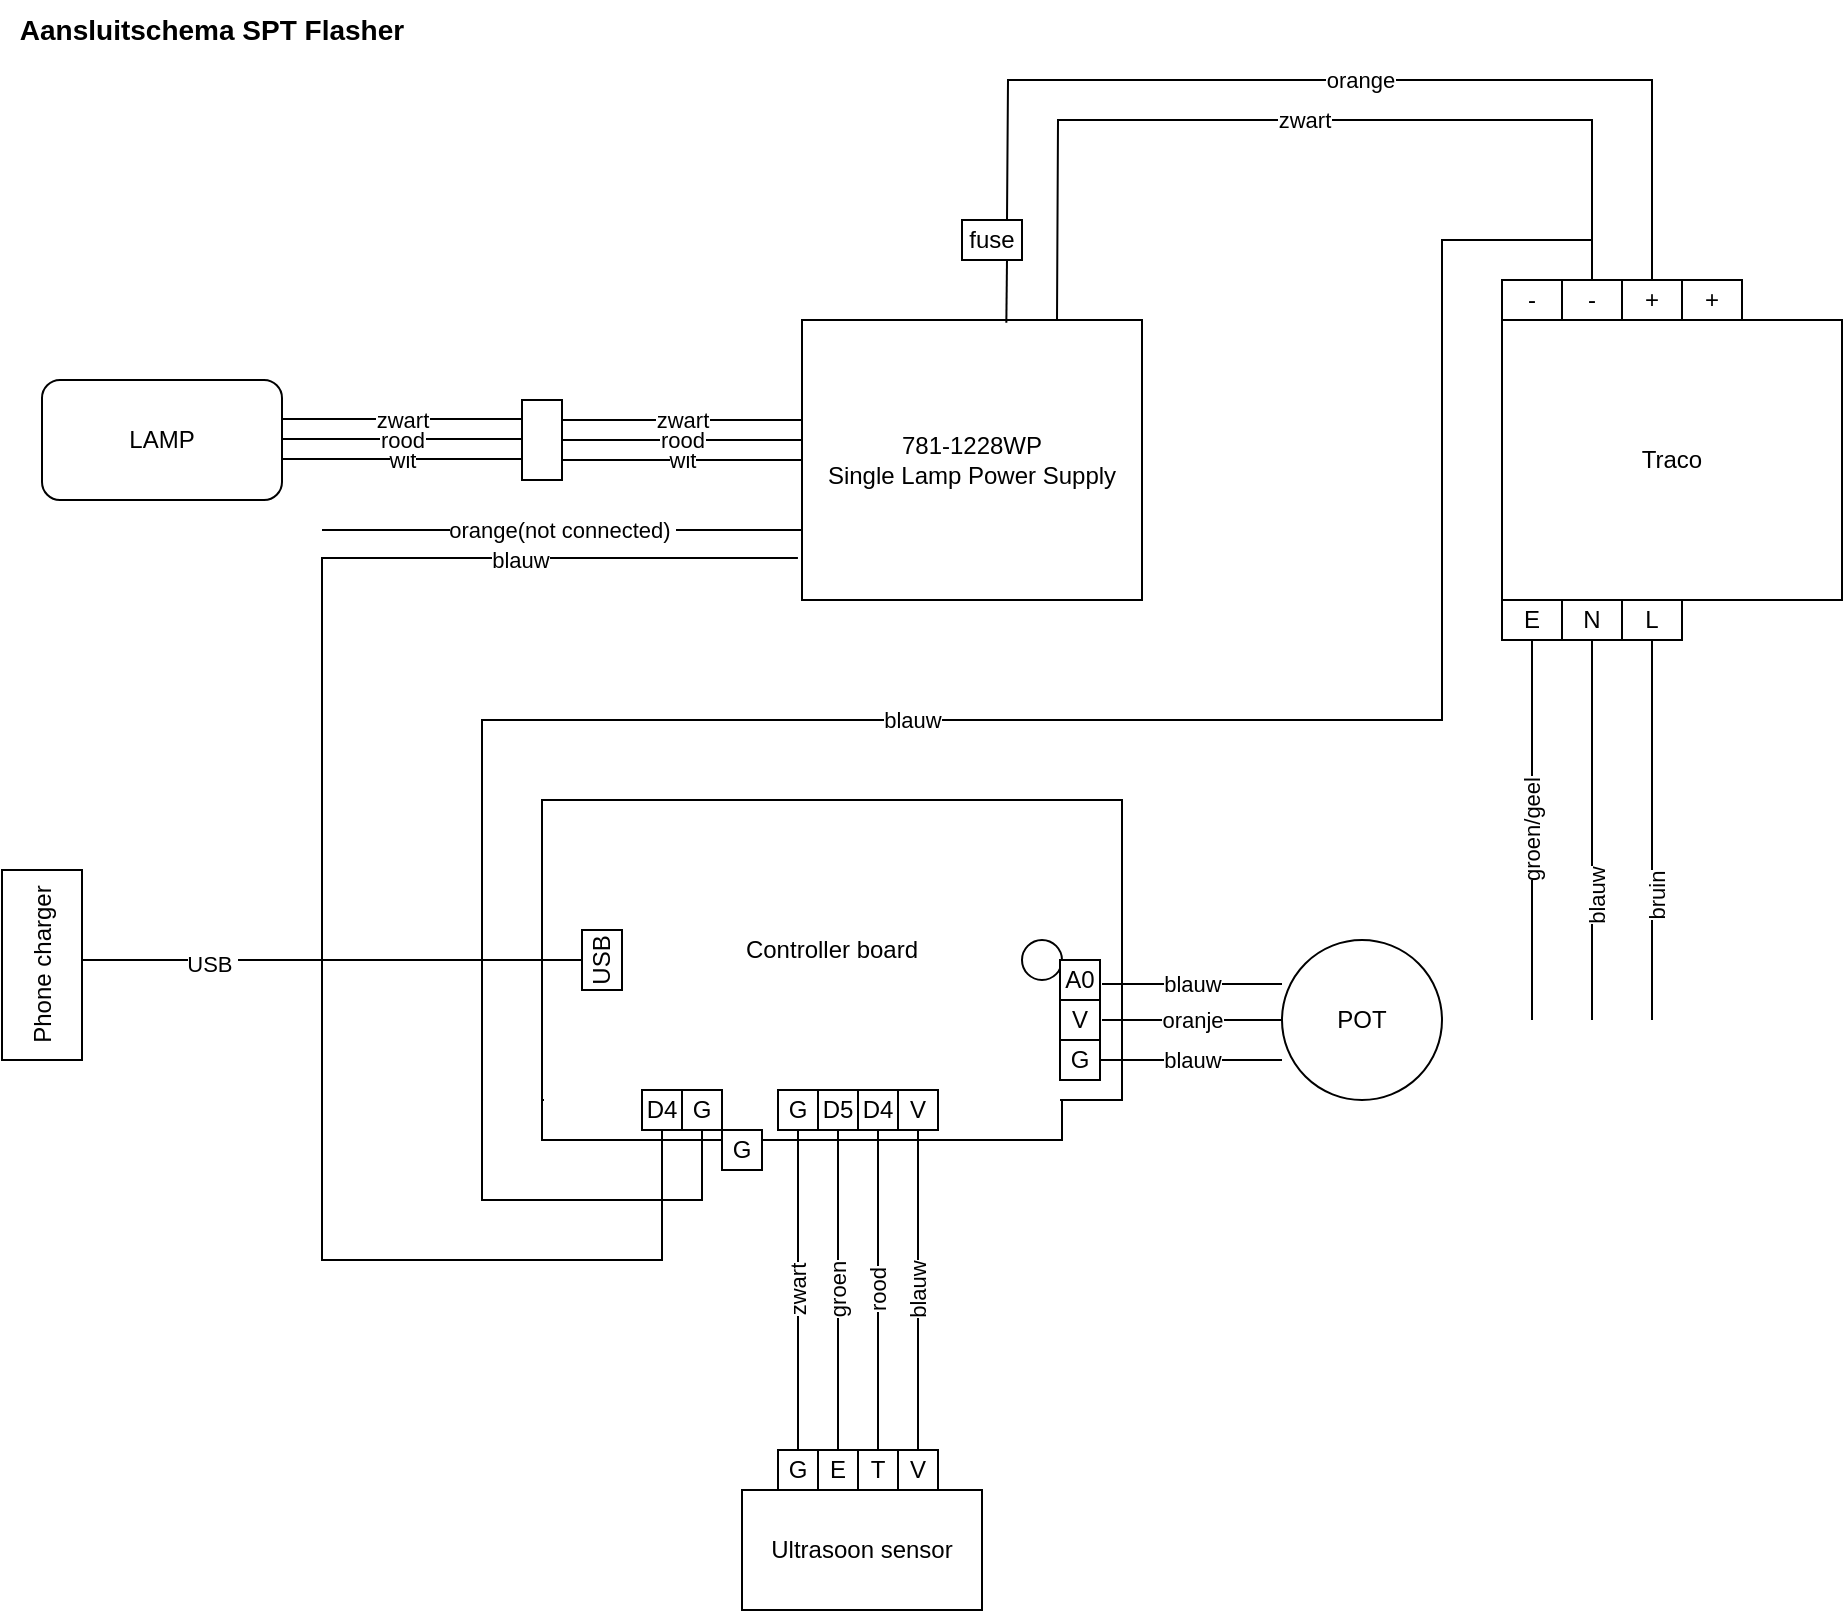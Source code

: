 <mxfile version="20.7.4" type="device"><diagram name="Page-1" id="16e2658f-23c8-b752-8be9-c03fbebb8bbe"><mxGraphModel dx="1434" dy="878" grid="1" gridSize="10" guides="1" tooltips="1" connect="1" arrows="1" fold="1" page="1" pageScale="1" pageWidth="1100" pageHeight="850" background="none" math="0" shadow="0"><root><mxCell id="0"/><mxCell id="1" parent="0"/><mxCell id="X9DnsGeAy14Ae1YRUvWo-1" value="Traco" style="rounded=0;whiteSpace=wrap;html=1;container=0;" parent="1" vertex="1"><mxGeometry x="830" y="320" width="170" height="140" as="geometry"/></mxCell><mxCell id="X9DnsGeAy14Ae1YRUvWo-2" value="E" style="rounded=0;whiteSpace=wrap;html=1;container=0;" parent="1" vertex="1"><mxGeometry x="830" y="460" width="30" height="20" as="geometry"/></mxCell><mxCell id="X9DnsGeAy14Ae1YRUvWo-3" value="N" style="rounded=0;whiteSpace=wrap;html=1;container=0;" parent="1" vertex="1"><mxGeometry x="860" y="460" width="30" height="20" as="geometry"/></mxCell><mxCell id="X9DnsGeAy14Ae1YRUvWo-4" value="L" style="rounded=0;whiteSpace=wrap;html=1;container=0;" parent="1" vertex="1"><mxGeometry x="890" y="460" width="30" height="20" as="geometry"/></mxCell><mxCell id="X9DnsGeAy14Ae1YRUvWo-5" value="-" style="rounded=0;whiteSpace=wrap;html=1;container=0;" parent="1" vertex="1"><mxGeometry x="830" y="300" width="30" height="20" as="geometry"/></mxCell><mxCell id="X9DnsGeAy14Ae1YRUvWo-6" value="-" style="rounded=0;whiteSpace=wrap;html=1;container=0;" parent="1" vertex="1"><mxGeometry x="860" y="300" width="30" height="20" as="geometry"/></mxCell><mxCell id="X9DnsGeAy14Ae1YRUvWo-7" value="+" style="rounded=0;whiteSpace=wrap;html=1;container=0;" parent="1" vertex="1"><mxGeometry x="890" y="300" width="30" height="20" as="geometry"/></mxCell><mxCell id="X9DnsGeAy14Ae1YRUvWo-8" value="+" style="rounded=0;whiteSpace=wrap;html=1;container=0;" parent="1" vertex="1"><mxGeometry x="920" y="300" width="30" height="20" as="geometry"/></mxCell><mxCell id="X9DnsGeAy14Ae1YRUvWo-10" value="781-1228WP&lt;br&gt;Single Lamp Power Supply" style="rounded=0;whiteSpace=wrap;html=1;container=0;" parent="1" vertex="1"><mxGeometry x="480" y="320" width="170" height="140" as="geometry"/></mxCell><mxCell id="X9DnsGeAy14Ae1YRUvWo-11" value="" style="endArrow=none;html=1;rounded=0;entryX=0.5;entryY=1;entryDx=0;entryDy=0;" parent="1" target="X9DnsGeAy14Ae1YRUvWo-4" edge="1"><mxGeometry width="50" height="50" relative="1" as="geometry"><mxPoint x="905" y="670" as="sourcePoint"/><mxPoint x="750" y="300" as="targetPoint"/></mxGeometry></mxCell><mxCell id="X9DnsGeAy14Ae1YRUvWo-12" value="bruin" style="edgeLabel;html=1;align=center;verticalAlign=middle;resizable=0;points=[];horizontal=0;" parent="X9DnsGeAy14Ae1YRUvWo-11" vertex="1" connectable="0"><mxGeometry x="-0.346" y="-2" relative="1" as="geometry"><mxPoint as="offset"/></mxGeometry></mxCell><mxCell id="X9DnsGeAy14Ae1YRUvWo-13" value="groen/geel" style="endArrow=none;html=1;rounded=0;entryX=0.5;entryY=1;entryDx=0;entryDy=0;textDirection=rtl;horizontal=0;" parent="1" target="X9DnsGeAy14Ae1YRUvWo-2" edge="1"><mxGeometry width="50" height="50" relative="1" as="geometry"><mxPoint x="845" y="670" as="sourcePoint"/><mxPoint x="915" y="490" as="targetPoint"/></mxGeometry></mxCell><mxCell id="X9DnsGeAy14Ae1YRUvWo-15" value="" style="endArrow=none;html=1;rounded=0;entryX=0.5;entryY=1;entryDx=0;entryDy=0;" parent="1" target="X9DnsGeAy14Ae1YRUvWo-3" edge="1"><mxGeometry x="0.667" y="55" width="50" height="50" relative="1" as="geometry"><mxPoint x="875" y="670" as="sourcePoint"/><mxPoint x="925" y="500" as="targetPoint"/><mxPoint y="1" as="offset"/></mxGeometry></mxCell><mxCell id="X9DnsGeAy14Ae1YRUvWo-16" value="blauw" style="edgeLabel;html=1;align=center;verticalAlign=middle;resizable=0;points=[];horizontal=0;" parent="X9DnsGeAy14Ae1YRUvWo-15" vertex="1" connectable="0"><mxGeometry x="-0.346" y="-2" relative="1" as="geometry"><mxPoint as="offset"/></mxGeometry></mxCell><mxCell id="X9DnsGeAy14Ae1YRUvWo-18" value="zwart" style="endArrow=none;html=1;rounded=0;entryX=0.5;entryY=0;entryDx=0;entryDy=0;exitX=0.75;exitY=0;exitDx=0;exitDy=0;startArrow=none;" parent="1" source="X9DnsGeAy14Ae1YRUvWo-10" target="X9DnsGeAy14Ae1YRUvWo-6" edge="1"><mxGeometry width="50" height="50" relative="1" as="geometry"><mxPoint x="620" y="220" as="sourcePoint"/><mxPoint x="750" y="300" as="targetPoint"/><Array as="points"><mxPoint x="608" y="220"/><mxPoint x="875" y="220"/></Array></mxGeometry></mxCell><mxCell id="X9DnsGeAy14Ae1YRUvWo-19" value="orange" style="endArrow=none;html=1;rounded=0;entryX=0.5;entryY=0;entryDx=0;entryDy=0;exitX=0.75;exitY=0;exitDx=0;exitDy=0;" parent="1" source="X9DnsGeAy14Ae1YRUvWo-20" target="X9DnsGeAy14Ae1YRUvWo-7" edge="1"><mxGeometry width="50" height="50" relative="1" as="geometry"><mxPoint x="700" y="350" as="sourcePoint"/><mxPoint x="750" y="300" as="targetPoint"/><Array as="points"><mxPoint x="583" y="200"/><mxPoint x="905" y="200"/></Array></mxGeometry></mxCell><mxCell id="X9DnsGeAy14Ae1YRUvWo-20" value="fuse" style="rounded=0;whiteSpace=wrap;html=1;container=0;" parent="1" vertex="1"><mxGeometry x="560" y="270" width="30" height="20" as="geometry"/></mxCell><mxCell id="X9DnsGeAy14Ae1YRUvWo-23" value="" style="endArrow=none;html=1;rounded=0;entryX=0.75;entryY=1;entryDx=0;entryDy=0;exitX=0.601;exitY=0.01;exitDx=0;exitDy=0;exitPerimeter=0;" parent="1" source="X9DnsGeAy14Ae1YRUvWo-10" target="X9DnsGeAy14Ae1YRUvWo-20" edge="1"><mxGeometry width="50" height="50" relative="1" as="geometry"><mxPoint x="700" y="350" as="sourcePoint"/><mxPoint x="750" y="300" as="targetPoint"/></mxGeometry></mxCell><mxCell id="X9DnsGeAy14Ae1YRUvWo-24" value="LAMP" style="rounded=1;whiteSpace=wrap;html=1;" parent="1" vertex="1"><mxGeometry x="100" y="350" width="120" height="60" as="geometry"/></mxCell><mxCell id="X9DnsGeAy14Ae1YRUvWo-32" value="&amp;nbsp;" style="rounded=0;whiteSpace=wrap;html=1;container=0;" parent="1" vertex="1"><mxGeometry x="340" y="360" width="20" height="40" as="geometry"/></mxCell><mxCell id="X9DnsGeAy14Ae1YRUvWo-33" value="zwart" style="endArrow=none;html=1;rounded=0;exitX=1;exitY=0.25;exitDx=0;exitDy=0;entryX=0;entryY=0.357;entryDx=0;entryDy=0;entryPerimeter=0;" parent="1" source="X9DnsGeAy14Ae1YRUvWo-32" target="X9DnsGeAy14Ae1YRUvWo-10" edge="1"><mxGeometry width="50" height="50" relative="1" as="geometry"><mxPoint x="700" y="410" as="sourcePoint"/><mxPoint x="750" y="360" as="targetPoint"/></mxGeometry></mxCell><mxCell id="X9DnsGeAy14Ae1YRUvWo-34" value="wit" style="endArrow=none;html=1;rounded=0;exitX=1;exitY=0.75;exitDx=0;exitDy=0;entryX=0;entryY=0.5;entryDx=0;entryDy=0;" parent="1" source="X9DnsGeAy14Ae1YRUvWo-32" target="X9DnsGeAy14Ae1YRUvWo-10" edge="1"><mxGeometry width="50" height="50" relative="1" as="geometry"><mxPoint x="700" y="410" as="sourcePoint"/><mxPoint x="750" y="360" as="targetPoint"/></mxGeometry></mxCell><mxCell id="X9DnsGeAy14Ae1YRUvWo-36" value="rood" style="endArrow=none;html=1;rounded=0;exitX=1;exitY=0.5;exitDx=0;exitDy=0;" parent="1" source="X9DnsGeAy14Ae1YRUvWo-32" edge="1"><mxGeometry width="50" height="50" relative="1" as="geometry"><mxPoint x="700" y="410" as="sourcePoint"/><mxPoint x="480" y="380" as="targetPoint"/></mxGeometry></mxCell><mxCell id="X9DnsGeAy14Ae1YRUvWo-38" value="zwart" style="endArrow=none;html=1;rounded=0;exitX=1;exitY=0.25;exitDx=0;exitDy=0;entryX=0;entryY=0.357;entryDx=0;entryDy=0;entryPerimeter=0;" parent="1" edge="1"><mxGeometry width="50" height="50" relative="1" as="geometry"><mxPoint x="220" y="369.51" as="sourcePoint"/><mxPoint x="340" y="369.49" as="targetPoint"/></mxGeometry></mxCell><mxCell id="X9DnsGeAy14Ae1YRUvWo-39" value="wit" style="endArrow=none;html=1;rounded=0;exitX=1;exitY=0.75;exitDx=0;exitDy=0;entryX=0;entryY=0.5;entryDx=0;entryDy=0;" parent="1" edge="1"><mxGeometry width="50" height="50" relative="1" as="geometry"><mxPoint x="220" y="389.51" as="sourcePoint"/><mxPoint x="340" y="389.51" as="targetPoint"/></mxGeometry></mxCell><mxCell id="X9DnsGeAy14Ae1YRUvWo-40" value="rood" style="endArrow=none;html=1;rounded=0;exitX=1;exitY=0.5;exitDx=0;exitDy=0;" parent="1" edge="1"><mxGeometry width="50" height="50" relative="1" as="geometry"><mxPoint x="220" y="379.51" as="sourcePoint"/><mxPoint x="340" y="379.51" as="targetPoint"/></mxGeometry></mxCell><mxCell id="X9DnsGeAy14Ae1YRUvWo-41" value="Controller board" style="rounded=0;whiteSpace=wrap;html=1;" parent="1" vertex="1"><mxGeometry x="350" y="560" width="290" height="150" as="geometry"/></mxCell><mxCell id="X9DnsGeAy14Ae1YRUvWo-43" value="" style="rounded=0;whiteSpace=wrap;html=1;" parent="1" vertex="1"><mxGeometry x="350" y="710" width="260" height="20" as="geometry"/></mxCell><mxCell id="1REo5nFfYYYwgXHLNqYz-1" value="" style="rounded=0;whiteSpace=wrap;html=1;strokeColor=none;" parent="1" vertex="1"><mxGeometry x="351" y="701" width="258" height="20" as="geometry"/></mxCell><mxCell id="1REo5nFfYYYwgXHLNqYz-2" value="" style="ellipse;whiteSpace=wrap;html=1;aspect=fixed;" parent="1" vertex="1"><mxGeometry x="590" y="630" width="20" height="20" as="geometry"/></mxCell><mxCell id="1REo5nFfYYYwgXHLNqYz-3" value="Ultrasoon sensor" style="rounded=0;whiteSpace=wrap;html=1;" parent="1" vertex="1"><mxGeometry x="450" y="905" width="120" height="60" as="geometry"/></mxCell><mxCell id="1REo5nFfYYYwgXHLNqYz-4" value="G" style="rounded=0;whiteSpace=wrap;html=1;container=0;" parent="1" vertex="1"><mxGeometry x="468" y="705" width="20" height="20" as="geometry"/></mxCell><mxCell id="1REo5nFfYYYwgXHLNqYz-6" value="D5" style="rounded=0;whiteSpace=wrap;html=1;container=0;" parent="1" vertex="1"><mxGeometry x="488" y="705" width="20" height="20" as="geometry"/></mxCell><mxCell id="1REo5nFfYYYwgXHLNqYz-7" value="D4" style="rounded=0;whiteSpace=wrap;html=1;container=0;" parent="1" vertex="1"><mxGeometry x="508" y="705" width="20" height="20" as="geometry"/></mxCell><mxCell id="1REo5nFfYYYwgXHLNqYz-8" value="V" style="rounded=0;whiteSpace=wrap;html=1;container=0;" parent="1" vertex="1"><mxGeometry x="528" y="705" width="20" height="20" as="geometry"/></mxCell><mxCell id="1REo5nFfYYYwgXHLNqYz-9" value="G" style="rounded=0;whiteSpace=wrap;html=1;container=0;" parent="1" vertex="1"><mxGeometry x="468" y="885" width="20" height="20" as="geometry"/></mxCell><mxCell id="1REo5nFfYYYwgXHLNqYz-10" value="E" style="rounded=0;whiteSpace=wrap;html=1;container=0;" parent="1" vertex="1"><mxGeometry x="488" y="885" width="20" height="20" as="geometry"/></mxCell><mxCell id="1REo5nFfYYYwgXHLNqYz-11" value="T" style="rounded=0;whiteSpace=wrap;html=1;container=0;" parent="1" vertex="1"><mxGeometry x="508" y="885" width="20" height="20" as="geometry"/></mxCell><mxCell id="1REo5nFfYYYwgXHLNqYz-12" value="V" style="rounded=0;whiteSpace=wrap;html=1;container=0;" parent="1" vertex="1"><mxGeometry x="528" y="885" width="20" height="20" as="geometry"/></mxCell><mxCell id="1REo5nFfYYYwgXHLNqYz-13" value="zwart" style="endArrow=none;html=1;rounded=0;exitX=0.5;exitY=1;exitDx=0;exitDy=0;entryX=0.5;entryY=0;entryDx=0;entryDy=0;horizontal=0;" parent="1" source="1REo5nFfYYYwgXHLNqYz-4" target="1REo5nFfYYYwgXHLNqYz-9" edge="1"><mxGeometry width="50" height="50" relative="1" as="geometry"><mxPoint x="498" y="725" as="sourcePoint"/><mxPoint x="548" y="675" as="targetPoint"/></mxGeometry></mxCell><mxCell id="1REo5nFfYYYwgXHLNqYz-14" value="groen" style="endArrow=none;html=1;rounded=0;exitX=0.5;exitY=1;exitDx=0;exitDy=0;entryX=0.5;entryY=0;entryDx=0;entryDy=0;horizontal=0;" parent="1" source="1REo5nFfYYYwgXHLNqYz-6" target="1REo5nFfYYYwgXHLNqYz-10" edge="1"><mxGeometry width="50" height="50" relative="1" as="geometry"><mxPoint x="498" y="735" as="sourcePoint"/><mxPoint x="498" y="885" as="targetPoint"/></mxGeometry></mxCell><mxCell id="1REo5nFfYYYwgXHLNqYz-15" value="rood" style="endArrow=none;html=1;rounded=0;exitX=0.5;exitY=1;exitDx=0;exitDy=0;entryX=0.5;entryY=0;entryDx=0;entryDy=0;horizontal=0;" parent="1" source="1REo5nFfYYYwgXHLNqYz-7" target="1REo5nFfYYYwgXHLNqYz-11" edge="1"><mxGeometry width="50" height="50" relative="1" as="geometry"><mxPoint x="518" y="745" as="sourcePoint"/><mxPoint x="518" y="905" as="targetPoint"/></mxGeometry></mxCell><mxCell id="1REo5nFfYYYwgXHLNqYz-16" value="blauw" style="endArrow=none;html=1;rounded=0;exitX=0.5;exitY=1;exitDx=0;exitDy=0;entryX=0.5;entryY=0;entryDx=0;entryDy=0;horizontal=0;" parent="1" source="1REo5nFfYYYwgXHLNqYz-8" target="1REo5nFfYYYwgXHLNqYz-12" edge="1"><mxGeometry width="50" height="50" relative="1" as="geometry"><mxPoint x="538" y="755" as="sourcePoint"/><mxPoint x="538" y="915" as="targetPoint"/></mxGeometry></mxCell><mxCell id="1REo5nFfYYYwgXHLNqYz-17" value="G" style="rounded=0;whiteSpace=wrap;html=1;container=0;" parent="1" vertex="1"><mxGeometry x="420" y="705" width="20" height="20" as="geometry"/></mxCell><mxCell id="1REo5nFfYYYwgXHLNqYz-18" value="D4" style="rounded=0;whiteSpace=wrap;html=1;container=0;" parent="1" vertex="1"><mxGeometry x="400" y="705" width="20" height="20" as="geometry"/></mxCell><mxCell id="1REo5nFfYYYwgXHLNqYz-19" value="blauw" style="endArrow=none;html=1;rounded=0;entryX=0.5;entryY=0;entryDx=0;entryDy=0;exitX=0.5;exitY=1;exitDx=0;exitDy=0;" parent="1" source="1REo5nFfYYYwgXHLNqYz-17" target="X9DnsGeAy14Ae1YRUvWo-6" edge="1"><mxGeometry width="50" height="50" relative="1" as="geometry"><mxPoint x="650" y="520" as="sourcePoint"/><mxPoint x="880" y="300" as="targetPoint"/><Array as="points"><mxPoint x="430" y="760"/><mxPoint x="320" y="760"/><mxPoint x="320" y="520"/><mxPoint x="800" y="520"/><mxPoint x="800" y="280"/><mxPoint x="875" y="280"/></Array></mxGeometry></mxCell><mxCell id="1REo5nFfYYYwgXHLNqYz-21" value="" style="endArrow=none;html=1;rounded=0;entryX=-0.012;entryY=0.85;entryDx=0;entryDy=0;entryPerimeter=0;exitX=0.5;exitY=1;exitDx=0;exitDy=0;" parent="1" source="1REo5nFfYYYwgXHLNqYz-18" target="X9DnsGeAy14Ae1YRUvWo-10" edge="1"><mxGeometry width="50" height="50" relative="1" as="geometry"><mxPoint x="800" y="590" as="sourcePoint"/><mxPoint x="850" y="540" as="targetPoint"/><Array as="points"><mxPoint x="410" y="790"/><mxPoint x="240" y="790"/><mxPoint x="240" y="439"/></Array></mxGeometry></mxCell><mxCell id="1REo5nFfYYYwgXHLNqYz-22" value="blauw" style="edgeLabel;html=1;align=center;verticalAlign=middle;resizable=0;points=[];" parent="1REo5nFfYYYwgXHLNqYz-21" vertex="1" connectable="0"><mxGeometry x="0.662" y="-1" relative="1" as="geometry"><mxPoint as="offset"/></mxGeometry></mxCell><mxCell id="1REo5nFfYYYwgXHLNqYz-23" value="orange(not connected)&amp;nbsp;" style="endArrow=none;html=1;rounded=0;entryX=0;entryY=0.75;entryDx=0;entryDy=0;" parent="1" target="X9DnsGeAy14Ae1YRUvWo-10" edge="1"><mxGeometry width="50" height="50" relative="1" as="geometry"><mxPoint x="240" y="425" as="sourcePoint"/><mxPoint x="850" y="540" as="targetPoint"/></mxGeometry></mxCell><mxCell id="1REo5nFfYYYwgXHLNqYz-27" value="" style="endArrow=none;html=1;rounded=0;exitX=0;exitY=0.5;exitDx=0;exitDy=0;" parent="1" source="1REo5nFfYYYwgXHLNqYz-28" edge="1"><mxGeometry width="50" height="50" relative="1" as="geometry"><mxPoint x="800" y="690" as="sourcePoint"/><mxPoint x="120" y="640" as="targetPoint"/></mxGeometry></mxCell><mxCell id="1REo5nFfYYYwgXHLNqYz-30" value="USB&amp;nbsp;" style="edgeLabel;html=1;align=center;verticalAlign=middle;resizable=0;points=[];" parent="1REo5nFfYYYwgXHLNqYz-27" vertex="1" connectable="0"><mxGeometry x="0.481" y="2" relative="1" as="geometry"><mxPoint as="offset"/></mxGeometry></mxCell><mxCell id="1REo5nFfYYYwgXHLNqYz-28" value="USB" style="rounded=0;whiteSpace=wrap;html=1;horizontal=0;" parent="1" vertex="1"><mxGeometry x="370" y="625" width="20" height="30" as="geometry"/></mxCell><mxCell id="1REo5nFfYYYwgXHLNqYz-31" value="Phone charger" style="rounded=0;whiteSpace=wrap;html=1;horizontal=0;" parent="1" vertex="1"><mxGeometry x="80" y="595" width="40" height="95" as="geometry"/></mxCell><mxCell id="1REo5nFfYYYwgXHLNqYz-32" value="Aansluitschema SPT Flasher" style="text;html=1;strokeColor=none;fillColor=none;align=center;verticalAlign=middle;whiteSpace=wrap;rounded=0;fontStyle=1;fontSize=14;" parent="1" vertex="1"><mxGeometry x="80" y="160" width="210" height="30" as="geometry"/></mxCell><mxCell id="Rd8gugsiltTmMxAvtzYQ-1" value="POT" style="ellipse;whiteSpace=wrap;html=1;" vertex="1" parent="1"><mxGeometry x="720" y="630" width="80" height="80" as="geometry"/></mxCell><mxCell id="Rd8gugsiltTmMxAvtzYQ-2" value="V" style="rounded=0;whiteSpace=wrap;html=1;container=0;" vertex="1" parent="1"><mxGeometry x="609" y="660" width="20" height="20" as="geometry"/></mxCell><mxCell id="Rd8gugsiltTmMxAvtzYQ-3" value="G" style="rounded=0;whiteSpace=wrap;html=1;container=0;" vertex="1" parent="1"><mxGeometry x="440" y="725" width="20" height="20" as="geometry"/></mxCell><mxCell id="Rd8gugsiltTmMxAvtzYQ-4" value="G" style="rounded=0;whiteSpace=wrap;html=1;container=0;" vertex="1" parent="1"><mxGeometry x="609" y="680" width="20" height="20" as="geometry"/></mxCell><mxCell id="Rd8gugsiltTmMxAvtzYQ-5" value="A0" style="rounded=0;whiteSpace=wrap;html=1;container=0;" vertex="1" parent="1"><mxGeometry x="609" y="640" width="20" height="20" as="geometry"/></mxCell><mxCell id="cFJppZ157Mw7oGCt03LS-1" value="blauw" style="endArrow=none;html=1;rounded=0;" edge="1" parent="1"><mxGeometry width="50" height="50" relative="1" as="geometry"><mxPoint x="720" y="652" as="sourcePoint"/><mxPoint x="630" y="652" as="targetPoint"/></mxGeometry></mxCell><mxCell id="cFJppZ157Mw7oGCt03LS-2" value="blauw" style="endArrow=none;html=1;rounded=0;entryX=1;entryY=0.5;entryDx=0;entryDy=0;" edge="1" parent="1" target="Rd8gugsiltTmMxAvtzYQ-4"><mxGeometry width="50" height="50" relative="1" as="geometry"><mxPoint x="720" y="690" as="sourcePoint"/><mxPoint x="640" y="662" as="targetPoint"/></mxGeometry></mxCell><mxCell id="cFJppZ157Mw7oGCt03LS-3" value="oranje" style="endArrow=none;html=1;rounded=0;exitX=0;exitY=0.5;exitDx=0;exitDy=0;" edge="1" parent="1" source="Rd8gugsiltTmMxAvtzYQ-1"><mxGeometry width="50" height="50" relative="1" as="geometry"><mxPoint x="730" y="662" as="sourcePoint"/><mxPoint x="630" y="670" as="targetPoint"/></mxGeometry></mxCell></root></mxGraphModel></diagram></mxfile>
